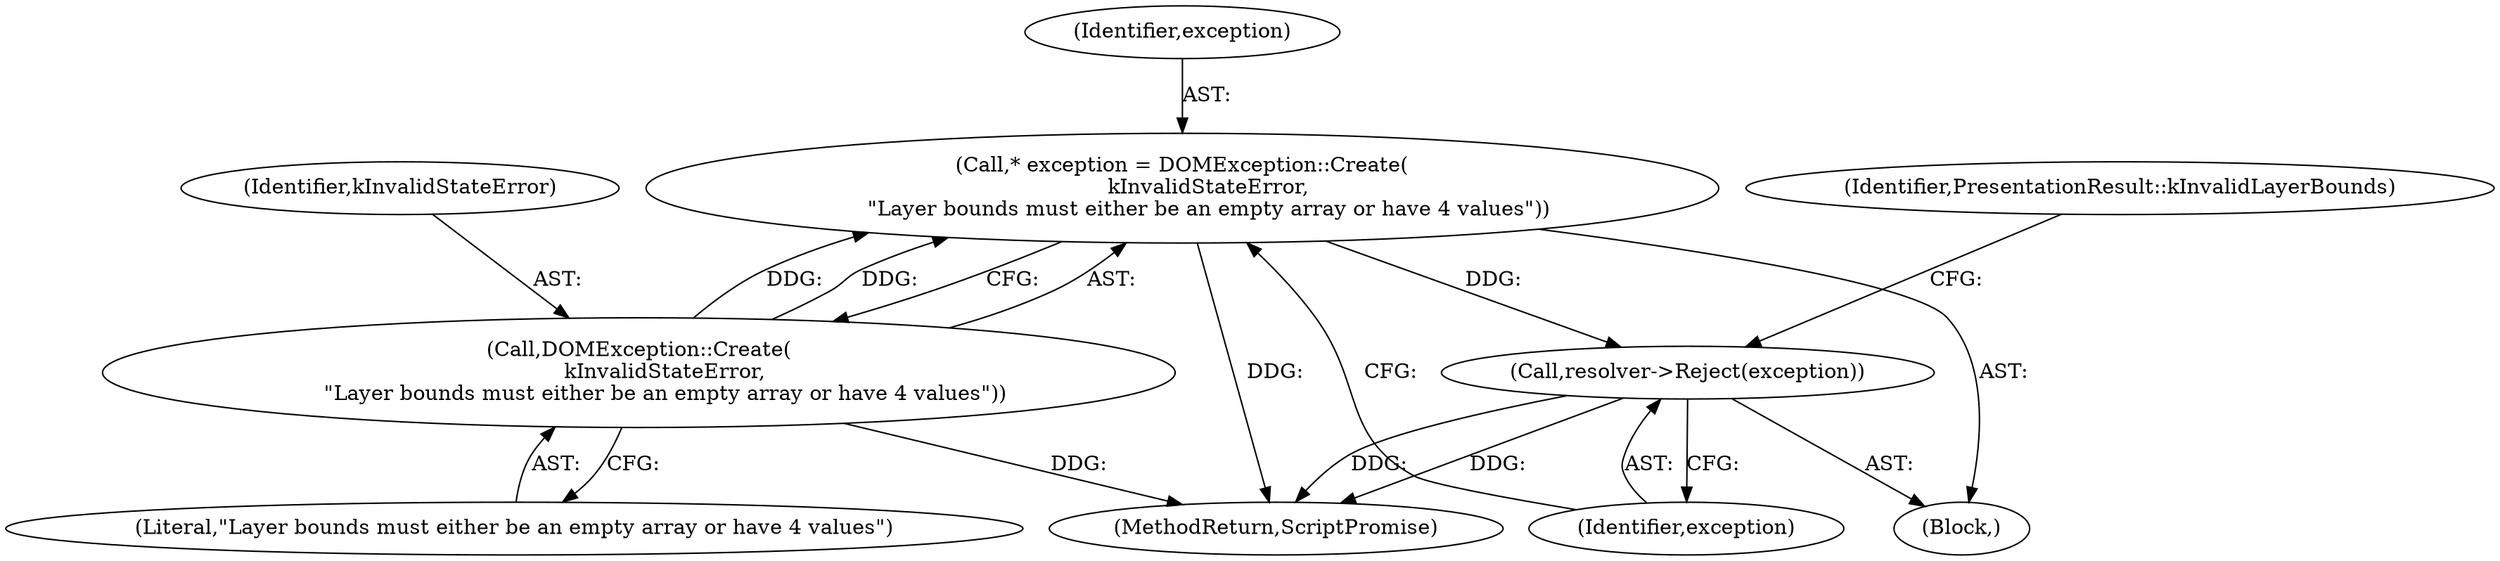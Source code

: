 digraph "0_Chrome_262e77a72493e36e8006aeeba1c7497a42ee5ad9_11@pointer" {
"1000279" [label="(Call,* exception = DOMException::Create(\n        kInvalidStateError,\n        \"Layer bounds must either be an empty array or have 4 values\"))"];
"1000281" [label="(Call,DOMException::Create(\n        kInvalidStateError,\n        \"Layer bounds must either be an empty array or have 4 values\"))"];
"1000284" [label="(Call,resolver->Reject(exception))"];
"1000279" [label="(Call,* exception = DOMException::Create(\n        kInvalidStateError,\n        \"Layer bounds must either be an empty array or have 4 values\"))"];
"1000284" [label="(Call,resolver->Reject(exception))"];
"1000285" [label="(Identifier,exception)"];
"1000339" [label="(MethodReturn,ScriptPromise)"];
"1000276" [label="(Block,)"];
"1000287" [label="(Identifier,PresentationResult::kInvalidLayerBounds)"];
"1000280" [label="(Identifier,exception)"];
"1000283" [label="(Literal,\"Layer bounds must either be an empty array or have 4 values\")"];
"1000281" [label="(Call,DOMException::Create(\n        kInvalidStateError,\n        \"Layer bounds must either be an empty array or have 4 values\"))"];
"1000282" [label="(Identifier,kInvalidStateError)"];
"1000279" -> "1000276"  [label="AST: "];
"1000279" -> "1000281"  [label="CFG: "];
"1000280" -> "1000279"  [label="AST: "];
"1000281" -> "1000279"  [label="AST: "];
"1000285" -> "1000279"  [label="CFG: "];
"1000279" -> "1000339"  [label="DDG: "];
"1000281" -> "1000279"  [label="DDG: "];
"1000281" -> "1000279"  [label="DDG: "];
"1000279" -> "1000284"  [label="DDG: "];
"1000281" -> "1000283"  [label="CFG: "];
"1000282" -> "1000281"  [label="AST: "];
"1000283" -> "1000281"  [label="AST: "];
"1000281" -> "1000339"  [label="DDG: "];
"1000284" -> "1000276"  [label="AST: "];
"1000284" -> "1000285"  [label="CFG: "];
"1000285" -> "1000284"  [label="AST: "];
"1000287" -> "1000284"  [label="CFG: "];
"1000284" -> "1000339"  [label="DDG: "];
"1000284" -> "1000339"  [label="DDG: "];
}
